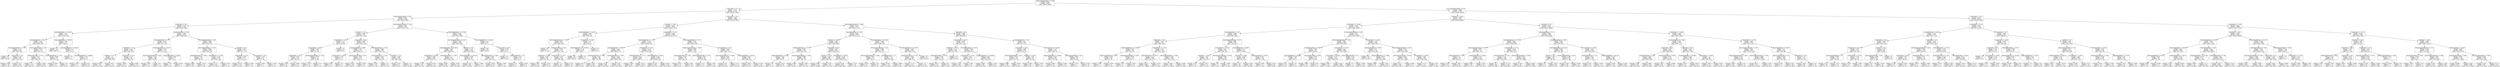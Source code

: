 digraph Tree {
node [shape=box] ;
0 [label="ElectronegativityMean <= 2.036\nentropy = 0.995\nsamples = 99473\nvalue = [45432, 54041]"] ;
1 [label="ColumnMin <= 2.5\nentropy = 0.677\nsamples = 31476\nvalue = [25851, 5625]"] ;
0 -> 1 [labeldistance=2.5, labelangle=45, headlabel="True"] ;
2 [label="ElectronegativityMax <= 5.09\nentropy = 0.924\nsamples = 7008\nvalue = [4628, 2380]"] ;
1 -> 2 ;
3 [label="ColumnMax <= 13.5\nentropy = 0.758\nsamples = 4585\nvalue = [3581, 1004]"] ;
2 -> 3 ;
4 [label="AtomicWeightMax <= 279.021\nentropy = 0.451\nsamples = 1671\nvalue = [1513, 158]"] ;
3 -> 4 ;
5 [label="AtomicWeightMin <= 23.647\nentropy = 0.543\nsamples = 1249\nvalue = [1093, 156]"] ;
4 -> 5 ;
6 [label="ElectronegativityMax <= 1.575\nentropy = 0.713\nsamples = 526\nvalue = [423, 103]"] ;
5 -> 6 ;
7 [label="entropy = 0.0\nsamples = 45\nvalue = [45, 0]"] ;
6 -> 7 ;
8 [label="ColumnMax <= 2.5\nentropy = 0.749\nsamples = 481\nvalue = [378, 103]"] ;
6 -> 8 ;
9 [label="entropy = 0.961\nsamples = 39\nvalue = [15, 24]"] ;
8 -> 9 ;
10 [label="entropy = 0.677\nsamples = 442\nvalue = [363, 79]"] ;
8 -> 10 ;
11 [label="ElectronegativityMin <= 1.56\nentropy = 0.378\nsamples = 723\nvalue = [670, 53]"] ;
5 -> 11 ;
12 [label="AtomicRadiusMax <= 2.175\nentropy = 0.327\nsamples = 702\nvalue = [660, 42]"] ;
11 -> 12 ;
13 [label="entropy = 0.177\nsamples = 376\nvalue = [366, 10]"] ;
12 -> 13 ;
14 [label="entropy = 0.463\nsamples = 326\nvalue = [294, 32]"] ;
12 -> 14 ;
15 [label="AtomicRadiusMean <= 1.973\nentropy = 0.998\nsamples = 21\nvalue = [10, 11]"] ;
11 -> 15 ;
16 [label="entropy = 0.918\nsamples = 15\nvalue = [10, 5]"] ;
15 -> 16 ;
17 [label="entropy = 0.0\nsamples = 6\nvalue = [0, 6]"] ;
15 -> 17 ;
18 [label="AtomicWeightMean <= 138.679\nentropy = 0.043\nsamples = 422\nvalue = [420, 2]"] ;
4 -> 18 ;
19 [label="entropy = 0.0\nsamples = 347\nvalue = [347, 0]"] ;
18 -> 19 ;
20 [label="AtomicWeightMean <= 138.827\nentropy = 0.177\nsamples = 75\nvalue = [73, 2]"] ;
18 -> 20 ;
21 [label="entropy = 0.0\nsamples = 1\nvalue = [0, 1]"] ;
20 -> 21 ;
22 [label="AtomicWeightMean <= 139.826\nentropy = 0.103\nsamples = 74\nvalue = [73, 1]"] ;
20 -> 22 ;
23 [label="entropy = 0.414\nsamples = 12\nvalue = [11, 1]"] ;
22 -> 23 ;
24 [label="entropy = 0.0\nsamples = 62\nvalue = [62, 0]"] ;
22 -> 24 ;
25 [label="AtomicRadiusMin <= 1.425\nentropy = 0.869\nsamples = 2914\nvalue = [2068, 846]"] ;
3 -> 25 ;
26 [label="AtomicRadiusMax <= 4.375\nentropy = 0.979\nsamples = 1316\nvalue = [771, 545]"] ;
25 -> 26 ;
27 [label="ColumnMin <= 1.5\nentropy = 0.95\nsamples = 1205\nvalue = [760, 445]"] ;
26 -> 27 ;
28 [label="RowMax <= 7.0\nentropy = 1.0\nsamples = 610\nvalue = [300, 310]"] ;
27 -> 28 ;
29 [label="entropy = 0.973\nsamples = 432\nvalue = [174, 258]"] ;
28 -> 29 ;
30 [label="entropy = 0.871\nsamples = 178\nvalue = [126, 52]"] ;
28 -> 30 ;
31 [label="ColumnMax <= 14.5\nentropy = 0.773\nsamples = 595\nvalue = [460, 135]"] ;
27 -> 31 ;
32 [label="entropy = 0.468\nsamples = 221\nvalue = [199, 22]"] ;
31 -> 32 ;
33 [label="entropy = 0.884\nsamples = 374\nvalue = [261, 113]"] ;
31 -> 33 ;
34 [label="AtomicWeightMax <= 301.522\nentropy = 0.466\nsamples = 111\nvalue = [11, 100]"] ;
26 -> 34 ;
35 [label="ElectronegativityMean <= 1.397\nentropy = 0.318\nsamples = 104\nvalue = [6, 98]"] ;
34 -> 35 ;
36 [label="entropy = 0.691\nsamples = 27\nvalue = [5, 22]"] ;
35 -> 36 ;
37 [label="entropy = 0.1\nsamples = 77\nvalue = [1, 76]"] ;
35 -> 37 ;
38 [label="AtomicWeightMax <= 416.18\nentropy = 0.863\nsamples = 7\nvalue = [5, 2]"] ;
34 -> 38 ;
39 [label="entropy = 0.0\nsamples = 4\nvalue = [4, 0]"] ;
38 -> 39 ;
40 [label="entropy = 0.918\nsamples = 3\nvalue = [1, 2]"] ;
38 -> 40 ;
41 [label="ElectronegativityMin <= 0.99\nentropy = 0.698\nsamples = 1598\nvalue = [1297, 301]"] ;
25 -> 41 ;
42 [label="ElectronegativityMax <= 2.125\nentropy = 0.856\nsamples = 806\nvalue = [580, 226]"] ;
41 -> 42 ;
43 [label="AtomicRadiusMean <= 1.806\nentropy = 0.972\nsamples = 102\nvalue = [41, 61]"] ;
42 -> 43 ;
44 [label="entropy = 0.996\nsamples = 69\nvalue = [37, 32]"] ;
43 -> 44 ;
45 [label="entropy = 0.533\nsamples = 33\nvalue = [4, 29]"] ;
43 -> 45 ;
46 [label="ColumnMean <= 11.292\nentropy = 0.786\nsamples = 704\nvalue = [539, 165]"] ;
42 -> 46 ;
47 [label="entropy = 0.757\nsamples = 687\nvalue = [537, 150]"] ;
46 -> 47 ;
48 [label="entropy = 0.523\nsamples = 17\nvalue = [2, 15]"] ;
46 -> 48 ;
49 [label="RowMin <= 4.5\nentropy = 0.452\nsamples = 792\nvalue = [717, 75]"] ;
41 -> 49 ;
50 [label="ColumnMean <= 11.0\nentropy = 0.399\nsamples = 771\nvalue = [710, 61]"] ;
49 -> 50 ;
51 [label="entropy = 0.352\nsamples = 753\nvalue = [703, 50]"] ;
50 -> 51 ;
52 [label="entropy = 0.964\nsamples = 18\nvalue = [7, 11]"] ;
50 -> 52 ;
53 [label="ColumnMax <= 14.5\nentropy = 0.918\nsamples = 21\nvalue = [7, 14]"] ;
49 -> 53 ;
54 [label="entropy = 0.863\nsamples = 7\nvalue = [5, 2]"] ;
53 -> 54 ;
55 [label="entropy = 0.592\nsamples = 14\nvalue = [2, 12]"] ;
53 -> 55 ;
56 [label="ElectronegativityMean <= 1.786\nentropy = 0.987\nsamples = 2423\nvalue = [1047, 1376]"] ;
2 -> 56 ;
57 [label="RowMax <= 11.0\nentropy = 0.938\nsamples = 785\nvalue = [507, 278]"] ;
56 -> 57 ;
58 [label="ColumnMean <= 10.3\nentropy = 0.777\nsamples = 109\nvalue = [25, 84]"] ;
57 -> 58 ;
59 [label="ColumnMean <= 8.8\nentropy = 0.654\nsamples = 101\nvalue = [17, 84]"] ;
58 -> 59 ;
60 [label="ColumnMean <= 6.0\nentropy = 0.818\nsamples = 59\nvalue = [15, 44]"] ;
59 -> 60 ;
61 [label="entropy = 0.535\nsamples = 41\nvalue = [5, 36]"] ;
60 -> 61 ;
62 [label="entropy = 0.991\nsamples = 18\nvalue = [10, 8]"] ;
60 -> 62 ;
63 [label="ElectronegativityMean <= 1.783\nentropy = 0.276\nsamples = 42\nvalue = [2, 40]"] ;
59 -> 63 ;
64 [label="entropy = 0.165\nsamples = 41\nvalue = [1, 40]"] ;
63 -> 64 ;
65 [label="entropy = 0.0\nsamples = 1\nvalue = [1, 0]"] ;
63 -> 65 ;
66 [label="entropy = 0.0\nsamples = 8\nvalue = [8, 0]"] ;
58 -> 66 ;
67 [label="ColumnMax <= 44.5\nentropy = 0.865\nsamples = 676\nvalue = [482, 194]"] ;
57 -> 67 ;
68 [label="AtomicWeightMin <= 6.494\nentropy = 0.415\nsamples = 287\nvalue = [263, 24]"] ;
67 -> 68 ;
69 [label="ColumnMean <= 5.087\nentropy = 0.874\nsamples = 17\nvalue = [5, 12]"] ;
68 -> 69 ;
70 [label="entropy = 0.391\nsamples = 13\nvalue = [1, 12]"] ;
69 -> 70 ;
71 [label="entropy = 0.0\nsamples = 4\nvalue = [4, 0]"] ;
69 -> 71 ;
72 [label="ElectronegativityMin <= 1.43\nentropy = 0.262\nsamples = 270\nvalue = [258, 12]"] ;
68 -> 72 ;
73 [label="entropy = 0.142\nsamples = 248\nvalue = [243, 5]"] ;
72 -> 73 ;
74 [label="entropy = 0.902\nsamples = 22\nvalue = [15, 7]"] ;
72 -> 74 ;
75 [label="AtomicRadiusMean <= 1.501\nentropy = 0.989\nsamples = 389\nvalue = [219, 170]"] ;
67 -> 75 ;
76 [label="AtomicRadiusMin <= 2.275\nentropy = 0.684\nsamples = 154\nvalue = [126, 28]"] ;
75 -> 76 ;
77 [label="entropy = 0.503\nsamples = 126\nvalue = [112, 14]"] ;
76 -> 77 ;
78 [label="entropy = 1.0\nsamples = 28\nvalue = [14, 14]"] ;
76 -> 78 ;
79 [label="RowMax <= 17.0\nentropy = 0.968\nsamples = 235\nvalue = [93, 142]"] ;
75 -> 79 ;
80 [label="entropy = 0.561\nsamples = 61\nvalue = [8, 53]"] ;
79 -> 80 ;
81 [label="entropy = 1.0\nsamples = 174\nvalue = [85, 89]"] ;
79 -> 81 ;
82 [label="AtomicWeightMean <= 132.283\nentropy = 0.915\nsamples = 1638\nvalue = [540, 1098]"] ;
56 -> 82 ;
83 [label="ElectronegativityMax <= 10.125\nentropy = 0.892\nsamples = 1579\nvalue = [488, 1091]"] ;
82 -> 83 ;
84 [label="AtomicWeightMax <= 171.995\nentropy = 0.966\nsamples = 831\nvalue = [326, 505]"] ;
83 -> 84 ;
85 [label="ColumnMean <= 9.183\nentropy = 0.894\nsamples = 460\nvalue = [143, 317]"] ;
84 -> 85 ;
86 [label="entropy = 0.726\nsamples = 223\nvalue = [45, 178]"] ;
85 -> 86 ;
87 [label="entropy = 0.978\nsamples = 237\nvalue = [98, 139]"] ;
85 -> 87 ;
88 [label="AtomicRadiusMean <= 1.463\nentropy = 1.0\nsamples = 371\nvalue = [183, 188]"] ;
84 -> 88 ;
89 [label="entropy = 0.949\nsamples = 228\nvalue = [144, 84]"] ;
88 -> 89 ;
90 [label="entropy = 0.845\nsamples = 143\nvalue = [39, 104]"] ;
88 -> 90 ;
91 [label="RowMax <= 21.5\nentropy = 0.754\nsamples = 748\nvalue = [162, 586]"] ;
83 -> 91 ;
92 [label="AtomicWeightMax <= 419.154\nentropy = 0.489\nsamples = 527\nvalue = [56, 471]"] ;
91 -> 92 ;
93 [label="entropy = 0.43\nsamples = 500\nvalue = [44, 456]"] ;
92 -> 93 ;
94 [label="entropy = 0.991\nsamples = 27\nvalue = [12, 15]"] ;
92 -> 94 ;
95 [label="AtomicRadiusMean <= 1.606\nentropy = 0.999\nsamples = 221\nvalue = [106, 115]"] ;
91 -> 95 ;
96 [label="entropy = 0.925\nsamples = 150\nvalue = [99, 51]"] ;
95 -> 96 ;
97 [label="entropy = 0.465\nsamples = 71\nvalue = [7, 64]"] ;
95 -> 97 ;
98 [label="AtomicWeightMin <= 110.263\nentropy = 0.525\nsamples = 59\nvalue = [52, 7]"] ;
82 -> 98 ;
99 [label="entropy = 0.0\nsamples = 39\nvalue = [39, 0]"] ;
98 -> 99 ;
100 [label="ColumnMax <= 46.5\nentropy = 0.934\nsamples = 20\nvalue = [13, 7]"] ;
98 -> 100 ;
101 [label="entropy = 0.0\nsamples = 8\nvalue = [8, 0]"] ;
100 -> 101 ;
102 [label="AtomicRadiusMin <= 1.8\nentropy = 0.98\nsamples = 12\nvalue = [5, 7]"] ;
100 -> 102 ;
103 [label="entropy = 0.0\nsamples = 4\nvalue = [0, 4]"] ;
102 -> 103 ;
104 [label="entropy = 0.954\nsamples = 8\nvalue = [5, 3]"] ;
102 -> 104 ;
105 [label="ColumnMax <= 44.5\nentropy = 0.565\nsamples = 24468\nvalue = [21223, 3245]"] ;
1 -> 105 ;
106 [label="RowMean <= 2.914\nentropy = 0.416\nsamples = 16391\nvalue = [15016, 1375]"] ;
105 -> 106 ;
107 [label="AtomicWeightMin <= 43.301\nentropy = 0.955\nsamples = 426\nvalue = [266, 160]"] ;
106 -> 107 ;
108 [label="ElectronegativityMean <= 1.229\nentropy = 0.99\nsamples = 354\nvalue = [198, 156]"] ;
107 -> 108 ;
109 [label="entropy = 0.0\nsamples = 27\nvalue = [27, 0]"] ;
108 -> 109 ;
110 [label="AtomicRadiusMax <= 3.45\nentropy = 0.998\nsamples = 327\nvalue = [171, 156]"] ;
108 -> 110 ;
111 [label="RowMean <= 2.464\nentropy = 0.844\nsamples = 103\nvalue = [75, 28]"] ;
110 -> 111 ;
112 [label="entropy = 0.99\nsamples = 59\nvalue = [33, 26]"] ;
111 -> 112 ;
113 [label="entropy = 0.267\nsamples = 44\nvalue = [42, 2]"] ;
111 -> 113 ;
114 [label="ColumnMean <= 7.417\nentropy = 0.985\nsamples = 224\nvalue = [96, 128]"] ;
110 -> 114 ;
115 [label="entropy = 1.0\nsamples = 191\nvalue = [94, 97]"] ;
114 -> 115 ;
116 [label="entropy = 0.33\nsamples = 33\nvalue = [2, 31]"] ;
114 -> 116 ;
117 [label="ColumnMean <= 5.983\nentropy = 0.31\nsamples = 72\nvalue = [68, 4]"] ;
107 -> 117 ;
118 [label="AtomicWeightMax <= 1226.323\nentropy = 0.109\nsamples = 69\nvalue = [68, 1]"] ;
117 -> 118 ;
119 [label="entropy = 0.0\nsamples = 68\nvalue = [68, 0]"] ;
118 -> 119 ;
120 [label="entropy = 0.0\nsamples = 1\nvalue = [0, 1]"] ;
118 -> 120 ;
121 [label="entropy = 0.0\nsamples = 3\nvalue = [0, 3]"] ;
117 -> 121 ;
122 [label="ColumnMean <= 11.31\nentropy = 0.388\nsamples = 15965\nvalue = [14750, 1215]"] ;
106 -> 122 ;
123 [label="AtomicRadiusMin <= 1.525\nentropy = 0.347\nsamples = 14706\nvalue = [13749, 957]"] ;
122 -> 123 ;
124 [label="AtomicRadiusMin <= 0.625\nentropy = 0.412\nsamples = 9387\nvalue = [8610, 777]"] ;
123 -> 124 ;
125 [label="AtomicRadiusMean <= 1.325\nentropy = 0.98\nsamples = 139\nvalue = [81, 58]"] ;
124 -> 125 ;
126 [label="entropy = 0.0\nsamples = 35\nvalue = [35, 0]"] ;
125 -> 126 ;
127 [label="entropy = 0.99\nsamples = 104\nvalue = [46, 58]"] ;
125 -> 127 ;
128 [label="AtomicRadiusMean <= 1.602\nentropy = 0.394\nsamples = 9248\nvalue = [8529, 719]"] ;
124 -> 128 ;
129 [label="entropy = 0.358\nsamples = 7862\nvalue = [7328, 534]"] ;
128 -> 129 ;
130 [label="entropy = 0.567\nsamples = 1386\nvalue = [1201, 185]"] ;
128 -> 130 ;
131 [label="ColumnMean <= 4.414\nentropy = 0.213\nsamples = 5319\nvalue = [5139, 180]"] ;
123 -> 131 ;
132 [label="AtomicRadiusMax <= 1.775\nentropy = 0.035\nsamples = 1084\nvalue = [1080, 4]"] ;
131 -> 132 ;
133 [label="entropy = 0.258\nsamples = 69\nvalue = [66, 3]"] ;
132 -> 133 ;
134 [label="entropy = 0.011\nsamples = 1015\nvalue = [1014, 1]"] ;
132 -> 134 ;
135 [label="AtomicWeightMin <= 80.55\nentropy = 0.249\nsamples = 4235\nvalue = [4059, 176]"] ;
131 -> 135 ;
136 [label="entropy = 0.376\nsamples = 1005\nvalue = [932, 73]"] ;
135 -> 136 ;
137 [label="entropy = 0.204\nsamples = 3230\nvalue = [3127, 103]"] ;
135 -> 137 ;
138 [label="ElectronegativityMin <= 1.275\nentropy = 0.732\nsamples = 1259\nvalue = [1001, 258]"] ;
122 -> 138 ;
139 [label="ElectronegativityMean <= 1.829\nentropy = 0.998\nsamples = 162\nvalue = [77, 85]"] ;
138 -> 139 ;
140 [label="AtomicRadiusMean <= 1.579\nentropy = 0.833\nsamples = 72\nvalue = [53, 19]"] ;
139 -> 140 ;
141 [label="entropy = 0.451\nsamples = 53\nvalue = [48, 5]"] ;
140 -> 141 ;
142 [label="entropy = 0.831\nsamples = 19\nvalue = [5, 14]"] ;
140 -> 142 ;
143 [label="ElectronegativityMin <= 1.125\nentropy = 0.837\nsamples = 90\nvalue = [24, 66]"] ;
139 -> 143 ;
144 [label="entropy = 0.75\nsamples = 14\nvalue = [11, 3]"] ;
143 -> 144 ;
145 [label="entropy = 0.66\nsamples = 76\nvalue = [13, 63]"] ;
143 -> 145 ;
146 [label="ColumnMean <= 13.9\nentropy = 0.629\nsamples = 1097\nvalue = [924, 173]"] ;
138 -> 146 ;
147 [label="ElectronegativityMean <= 1.986\nentropy = 0.433\nsamples = 810\nvalue = [738, 72]"] ;
146 -> 147 ;
148 [label="entropy = 0.33\nsamples = 675\nvalue = [634, 41]"] ;
147 -> 148 ;
149 [label="entropy = 0.777\nsamples = 135\nvalue = [104, 31]"] ;
147 -> 149 ;
150 [label="AtomicWeightMin <= 62.747\nentropy = 0.936\nsamples = 287\nvalue = [186, 101]"] ;
146 -> 150 ;
151 [label="entropy = 0.995\nsamples = 105\nvalue = [48, 57]"] ;
150 -> 151 ;
152 [label="entropy = 0.798\nsamples = 182\nvalue = [138, 44]"] ;
150 -> 152 ;
153 [label="ElectronegativityMean <= 1.948\nentropy = 0.781\nsamples = 8077\nvalue = [6207, 1870]"] ;
105 -> 153 ;
154 [label="AtomicRadiusMean <= 1.497\nentropy = 0.696\nsamples = 6614\nvalue = [5373, 1241]"] ;
153 -> 154 ;
155 [label="RowMean <= 2.884\nentropy = 0.565\nsamples = 4938\nvalue = [4282, 656]"] ;
154 -> 155 ;
156 [label="AtomicRadiusMean <= 1.117\nentropy = 0.999\nsamples = 297\nvalue = [153, 144]"] ;
155 -> 156 ;
157 [label="AtomicRadiusMean <= 0.738\nentropy = 0.436\nsamples = 100\nvalue = [91, 9]"] ;
156 -> 157 ;
158 [label="entropy = 0.0\nsamples = 2\nvalue = [0, 2]"] ;
157 -> 158 ;
159 [label="entropy = 0.371\nsamples = 98\nvalue = [91, 7]"] ;
157 -> 159 ;
160 [label="ElectronegativityMean <= 1.708\nentropy = 0.899\nsamples = 197\nvalue = [62, 135]"] ;
156 -> 160 ;
161 [label="entropy = 0.965\nsamples = 64\nvalue = [39, 25]"] ;
160 -> 161 ;
162 [label="entropy = 0.664\nsamples = 133\nvalue = [23, 110]"] ;
160 -> 162 ;
163 [label="ColumnMax <= 48.5\nentropy = 0.501\nsamples = 4641\nvalue = [4129, 512]"] ;
155 -> 163 ;
164 [label="RowMax <= 19.0\nentropy = 0.844\nsamples = 361\nvalue = [263, 98]"] ;
163 -> 164 ;
165 [label="entropy = 0.964\nsamples = 226\nvalue = [138, 88]"] ;
164 -> 165 ;
166 [label="entropy = 0.381\nsamples = 135\nvalue = [125, 10]"] ;
164 -> 166 ;
167 [label="ColumnMean <= 13.845\nentropy = 0.459\nsamples = 4280\nvalue = [3866, 414]"] ;
163 -> 167 ;
168 [label="entropy = 0.446\nsamples = 4257\nvalue = [3861, 396]"] ;
167 -> 168 ;
169 [label="entropy = 0.755\nsamples = 23\nvalue = [5, 18]"] ;
167 -> 169 ;
170 [label="AtomicWeightMax <= 414.349\nentropy = 0.933\nsamples = 1676\nvalue = [1091, 585]"] ;
154 -> 170 ;
171 [label="ElectronegativityMin <= 1.44\nentropy = 0.888\nsamples = 304\nvalue = [93, 211]"] ;
170 -> 171 ;
172 [label="ElectronegativityMean <= 1.895\nentropy = 0.627\nsamples = 51\nvalue = [43, 8]"] ;
171 -> 172 ;
173 [label="entropy = 0.262\nsamples = 45\nvalue = [43, 2]"] ;
172 -> 173 ;
174 [label="entropy = 0.0\nsamples = 6\nvalue = [0, 6]"] ;
172 -> 174 ;
175 [label="AtomicRadiusMin <= 1.7\nentropy = 0.717\nsamples = 253\nvalue = [50, 203]"] ;
171 -> 175 ;
176 [label="entropy = 0.425\nsamples = 173\nvalue = [15, 158]"] ;
175 -> 176 ;
177 [label="entropy = 0.989\nsamples = 80\nvalue = [35, 45]"] ;
175 -> 177 ;
178 [label="AtomicRadiusMax <= 221.025\nentropy = 0.845\nsamples = 1372\nvalue = [998, 374]"] ;
170 -> 178 ;
179 [label="AtomicRadiusMean <= 1.713\nentropy = 0.806\nsamples = 1325\nvalue = [998, 327]"] ;
178 -> 179 ;
180 [label="entropy = 0.722\nsamples = 1111\nvalue = [889, 222]"] ;
179 -> 180 ;
181 [label="entropy = 1.0\nsamples = 214\nvalue = [109, 105]"] ;
179 -> 181 ;
182 [label="entropy = 0.0\nsamples = 47\nvalue = [0, 47]"] ;
178 -> 182 ;
183 [label="ColumnMin <= 8.5\nentropy = 0.986\nsamples = 1463\nvalue = [834, 629]"] ;
153 -> 183 ;
184 [label="ColumnMean <= 8.211\nentropy = 0.998\nsamples = 875\nvalue = [417, 458]"] ;
183 -> 184 ;
185 [label="RowMean <= 4.318\nentropy = 0.715\nsamples = 168\nvalue = [33, 135]"] ;
184 -> 185 ;
186 [label="AtomicRadiusMean <= 1.423\nentropy = 0.555\nsamples = 155\nvalue = [20, 135]"] ;
185 -> 186 ;
187 [label="entropy = 0.677\nsamples = 112\nvalue = [20, 92]"] ;
186 -> 187 ;
188 [label="entropy = 0.0\nsamples = 43\nvalue = [0, 43]"] ;
186 -> 188 ;
189 [label="entropy = 0.0\nsamples = 13\nvalue = [13, 0]"] ;
185 -> 189 ;
190 [label="AtomicRadiusMean <= 1.316\nentropy = 0.995\nsamples = 707\nvalue = [384, 323]"] ;
184 -> 190 ;
191 [label="ColumnMean <= 12.55\nentropy = 0.844\nsamples = 272\nvalue = [198, 74]"] ;
190 -> 191 ;
192 [label="entropy = 0.752\nsamples = 246\nvalue = [193, 53]"] ;
191 -> 192 ;
193 [label="entropy = 0.706\nsamples = 26\nvalue = [5, 21]"] ;
191 -> 193 ;
194 [label="AtomicWeightMax <= 1353.954\nentropy = 0.985\nsamples = 435\nvalue = [186, 249]"] ;
190 -> 194 ;
195 [label="entropy = 0.966\nsamples = 403\nvalue = [158, 245]"] ;
194 -> 195 ;
196 [label="entropy = 0.544\nsamples = 32\nvalue = [28, 4]"] ;
194 -> 196 ;
197 [label="AtomicRadiusMin <= 1.65\nentropy = 0.87\nsamples = 588\nvalue = [417, 171]"] ;
183 -> 197 ;
198 [label="ColumnMax <= 124.0\nentropy = 0.988\nsamples = 223\nvalue = [126, 97]"] ;
197 -> 198 ;
199 [label="ElectronegativityMin <= 2.62\nentropy = 0.931\nsamples = 170\nvalue = [111, 59]"] ;
198 -> 199 ;
200 [label="entropy = 0.869\nsamples = 148\nvalue = [105, 43]"] ;
199 -> 200 ;
201 [label="entropy = 0.845\nsamples = 22\nvalue = [6, 16]"] ;
199 -> 201 ;
202 [label="RowMean <= 4.735\nentropy = 0.86\nsamples = 53\nvalue = [15, 38]"] ;
198 -> 202 ;
203 [label="entropy = 0.629\nsamples = 38\nvalue = [6, 32]"] ;
202 -> 203 ;
204 [label="entropy = 0.971\nsamples = 15\nvalue = [9, 6]"] ;
202 -> 204 ;
205 [label="ColumnMean <= 13.664\nentropy = 0.727\nsamples = 365\nvalue = [291, 74]"] ;
197 -> 205 ;
206 [label="AtomicWeightMean <= 33.858\nentropy = 0.658\nsamples = 341\nvalue = [283, 58]"] ;
205 -> 206 ;
207 [label="entropy = 0.985\nsamples = 28\nvalue = [12, 16]"] ;
206 -> 207 ;
208 [label="entropy = 0.569\nsamples = 313\nvalue = [271, 42]"] ;
206 -> 208 ;
209 [label="ElectronegativityMax <= 8.25\nentropy = 0.918\nsamples = 24\nvalue = [8, 16]"] ;
205 -> 209 ;
210 [label="entropy = 0.722\nsamples = 5\nvalue = [4, 1]"] ;
209 -> 210 ;
211 [label="entropy = 0.742\nsamples = 19\nvalue = [4, 15]"] ;
209 -> 211 ;
212 [label="AtomicRadiusMean <= 0.93\nentropy = 0.866\nsamples = 67997\nvalue = [19581, 48416]"] ;
0 -> 212 [labeldistance=2.5, labelangle=-45, headlabel="False"] ;
213 [label="RowMean <= 2.484\nentropy = 0.677\nsamples = 29624\nvalue = [5288, 24336]"] ;
212 -> 213 ;
214 [label="ColumnMean <= 12.908\nentropy = 0.524\nsamples = 15523\nvalue = [1835, 13688]"] ;
213 -> 214 ;
215 [label="AtomicRadiusMin <= 2.05\nentropy = 0.369\nsamples = 8493\nvalue = [601, 7892]"] ;
214 -> 215 ;
216 [label="ColumnMax <= 14.5\nentropy = 0.332\nsamples = 7531\nvalue = [460, 7071]"] ;
215 -> 216 ;
217 [label="AtomicWeightMean <= 11.399\nentropy = 0.98\nsamples = 60\nvalue = [25, 35]"] ;
216 -> 217 ;
218 [label="ElectronegativityMin <= 1.63\nentropy = 0.353\nsamples = 30\nvalue = [2, 28]"] ;
217 -> 218 ;
219 [label="entropy = 0.918\nsamples = 3\nvalue = [1, 2]"] ;
218 -> 219 ;
220 [label="entropy = 0.229\nsamples = 27\nvalue = [1, 26]"] ;
218 -> 220 ;
221 [label="ElectronegativityMean <= 2.057\nentropy = 0.784\nsamples = 30\nvalue = [23, 7]"] ;
217 -> 221 ;
222 [label="entropy = 0.65\nsamples = 6\nvalue = [1, 5]"] ;
221 -> 222 ;
223 [label="entropy = 0.414\nsamples = 24\nvalue = [22, 2]"] ;
221 -> 223 ;
224 [label="ColumnMean <= 11.797\nentropy = 0.32\nsamples = 7471\nvalue = [435, 7036]"] ;
216 -> 224 ;
225 [label="AtomicRadiusMax <= 18.725\nentropy = 0.273\nsamples = 4949\nvalue = [232, 4717]"] ;
224 -> 225 ;
226 [label="entropy = 0.262\nsamples = 4886\nvalue = [217, 4669]"] ;
225 -> 226 ;
227 [label="entropy = 0.792\nsamples = 63\nvalue = [15, 48]"] ;
225 -> 227 ;
228 [label="ElectronegativityMin <= 1.845\nentropy = 0.404\nsamples = 2522\nvalue = [203, 2319]"] ;
224 -> 228 ;
229 [label="entropy = 0.336\nsamples = 1944\nvalue = [121, 1823]"] ;
228 -> 229 ;
230 [label="entropy = 0.589\nsamples = 578\nvalue = [82, 496]"] ;
228 -> 230 ;
231 [label="ElectronegativityMean <= 2.571\nentropy = 0.601\nsamples = 962\nvalue = [141, 821]"] ;
215 -> 231 ;
232 [label="ColumnMean <= 11.738\nentropy = 0.855\nsamples = 247\nvalue = [69, 178]"] ;
231 -> 232 ;
233 [label="RowMean <= 1.941\nentropy = 0.503\nsamples = 126\nvalue = [14, 112]"] ;
232 -> 233 ;
234 [label="entropy = 0.137\nsamples = 52\nvalue = [1, 51]"] ;
233 -> 234 ;
235 [label="entropy = 0.671\nsamples = 74\nvalue = [13, 61]"] ;
233 -> 235 ;
236 [label="ElectronegativityMean <= 2.375\nentropy = 0.994\nsamples = 121\nvalue = [55, 66]"] ;
232 -> 236 ;
237 [label="entropy = 0.0\nsamples = 4\nvalue = [4, 0]"] ;
236 -> 237 ;
238 [label="entropy = 0.988\nsamples = 117\nvalue = [51, 66]"] ;
236 -> 238 ;
239 [label="AtomicWeightMin <= 34.991\nentropy = 0.471\nsamples = 715\nvalue = [72, 643]"] ;
231 -> 239 ;
240 [label="RowMean <= 1.848\nentropy = 0.403\nsamples = 560\nvalue = [45, 515]"] ;
239 -> 240 ;
241 [label="entropy = 0.0\nsamples = 65\nvalue = [0, 65]"] ;
240 -> 241 ;
242 [label="entropy = 0.439\nsamples = 495\nvalue = [45, 450]"] ;
240 -> 242 ;
243 [label="AtomicRadiusMax <= 16.375\nentropy = 0.667\nsamples = 155\nvalue = [27, 128]"] ;
239 -> 243 ;
244 [label="entropy = 0.949\nsamples = 57\nvalue = [21, 36]"] ;
243 -> 244 ;
245 [label="entropy = 0.332\nsamples = 98\nvalue = [6, 92]"] ;
243 -> 245 ;
246 [label="ElectronegativityMean <= 2.94\nentropy = 0.67\nsamples = 7030\nvalue = [1234, 5796]"] ;
214 -> 246 ;
247 [label="ElectronegativityMean <= 2.526\nentropy = 0.568\nsamples = 4104\nvalue = [550, 3554]"] ;
246 -> 247 ;
248 [label="AtomicRadiusMean <= 0.802\nentropy = 0.989\nsamples = 64\nvalue = [36, 28]"] ;
247 -> 248 ;
249 [label="AtomicWeightMin <= 63.359\nentropy = 0.469\nsamples = 20\nvalue = [18, 2]"] ;
248 -> 249 ;
250 [label="entropy = 0.0\nsamples = 18\nvalue = [18, 0]"] ;
249 -> 250 ;
251 [label="entropy = 0.0\nsamples = 2\nvalue = [0, 2]"] ;
249 -> 251 ;
252 [label="AtomicRadiusMean <= 0.875\nentropy = 0.976\nsamples = 44\nvalue = [18, 26]"] ;
248 -> 252 ;
253 [label="entropy = 0.996\nsamples = 39\nvalue = [18, 21]"] ;
252 -> 253 ;
254 [label="entropy = 0.0\nsamples = 5\nvalue = [0, 5]"] ;
252 -> 254 ;
255 [label="ColumnMean <= 15.292\nentropy = 0.55\nsamples = 4040\nvalue = [514, 3526]"] ;
247 -> 255 ;
256 [label="ColumnMean <= 13.038\nentropy = 0.575\nsamples = 3725\nvalue = [509, 3216]"] ;
255 -> 256 ;
257 [label="entropy = 0.861\nsamples = 257\nvalue = [73, 184]"] ;
256 -> 257 ;
258 [label="entropy = 0.546\nsamples = 3468\nvalue = [436, 3032]"] ;
256 -> 258 ;
259 [label="ElectronegativityMax <= 3.3\nentropy = 0.118\nsamples = 315\nvalue = [5, 310]"] ;
255 -> 259 ;
260 [label="entropy = 0.0\nsamples = 1\nvalue = [1, 0]"] ;
259 -> 260 ;
261 [label="entropy = 0.098\nsamples = 314\nvalue = [4, 310]"] ;
259 -> 261 ;
262 [label="ColumnMean <= 14.449\nentropy = 0.785\nsamples = 2926\nvalue = [684, 2242]"] ;
246 -> 262 ;
263 [label="AtomicRadiusMean <= 0.679\nentropy = 0.62\nsamples = 773\nvalue = [119, 654]"] ;
262 -> 263 ;
264 [label="entropy = 0.0\nsamples = 56\nvalue = [0, 56]"] ;
263 -> 264 ;
265 [label="AtomicWeightMean <= 17.988\nentropy = 0.648\nsamples = 717\nvalue = [119, 598]"] ;
263 -> 265 ;
266 [label="entropy = 0.996\nsamples = 39\nvalue = [18, 21]"] ;
265 -> 266 ;
267 [label="entropy = 0.607\nsamples = 678\nvalue = [101, 577]"] ;
265 -> 267 ;
268 [label="ElectronegativityMean <= 3.242\nentropy = 0.83\nsamples = 2153\nvalue = [565, 1588]"] ;
262 -> 268 ;
269 [label="ElectronegativityMax <= 120.4\nentropy = 0.881\nsamples = 1525\nvalue = [457, 1068]"] ;
268 -> 269 ;
270 [label="entropy = 0.87\nsamples = 1490\nvalue = [433, 1057]"] ;
269 -> 270 ;
271 [label="entropy = 0.898\nsamples = 35\nvalue = [24, 11]"] ;
269 -> 271 ;
272 [label="ColumnMean <= 16.229\nentropy = 0.662\nsamples = 628\nvalue = [108, 520]"] ;
268 -> 272 ;
273 [label="entropy = 0.713\nsamples = 511\nvalue = [100, 411]"] ;
272 -> 273 ;
274 [label="entropy = 0.36\nsamples = 117\nvalue = [8, 109]"] ;
272 -> 274 ;
275 [label="ColumnMin <= 6.5\nentropy = 0.803\nsamples = 14101\nvalue = [3453, 10648]"] ;
213 -> 275 ;
276 [label="AtomicRadiusMax <= 11.1\nentropy = 0.684\nsamples = 7639\nvalue = [1390, 6249]"] ;
275 -> 276 ;
277 [label="AtomicRadiusMax <= 1.875\nentropy = 0.652\nsamples = 6833\nvalue = [1146, 5687]"] ;
276 -> 277 ;
278 [label="ElectronegativityMean <= 2.68\nentropy = 0.859\nsamples = 711\nvalue = [201, 510]"] ;
277 -> 278 ;
279 [label="AtomicRadiusMin <= 0.65\nentropy = 1.0\nsamples = 127\nvalue = [65, 62]"] ;
278 -> 279 ;
280 [label="entropy = 0.837\nsamples = 45\nvalue = [12, 33]"] ;
279 -> 280 ;
281 [label="entropy = 0.937\nsamples = 82\nvalue = [53, 29]"] ;
279 -> 281 ;
282 [label="AtomicWeightMax <= 51.469\nentropy = 0.783\nsamples = 584\nvalue = [136, 448]"] ;
278 -> 282 ;
283 [label="entropy = 0.445\nsamples = 151\nvalue = [14, 137]"] ;
282 -> 283 ;
284 [label="entropy = 0.858\nsamples = 433\nvalue = [122, 311]"] ;
282 -> 284 ;
285 [label="ColumnMean <= 12.78\nentropy = 0.621\nsamples = 6122\nvalue = [945, 5177]"] ;
277 -> 285 ;
286 [label="AtomicRadiusMin <= 1.275\nentropy = 0.724\nsamples = 1658\nvalue = [333, 1325]"] ;
285 -> 286 ;
287 [label="entropy = 0.5\nsamples = 409\nvalue = [45, 364]"] ;
286 -> 287 ;
288 [label="entropy = 0.779\nsamples = 1249\nvalue = [288, 961]"] ;
286 -> 288 ;
289 [label="ElectronegativityMean <= 2.766\nentropy = 0.577\nsamples = 4464\nvalue = [612, 3852]"] ;
285 -> 289 ;
290 [label="entropy = 0.343\nsamples = 595\nvalue = [38, 557]"] ;
289 -> 290 ;
291 [label="entropy = 0.606\nsamples = 3869\nvalue = [574, 3295]"] ;
289 -> 291 ;
292 [label="AtomicRadiusMean <= 0.802\nentropy = 0.885\nsamples = 806\nvalue = [244, 562]"] ;
276 -> 292 ;
293 [label="AtomicWeightMean <= 28.513\nentropy = 0.993\nsamples = 188\nvalue = [85, 103]"] ;
292 -> 293 ;
294 [label="RowMin <= 2.5\nentropy = 0.937\nsamples = 99\nvalue = [64, 35]"] ;
293 -> 294 ;
295 [label="entropy = 0.0\nsamples = 3\nvalue = [0, 3]"] ;
294 -> 295 ;
296 [label="entropy = 0.918\nsamples = 96\nvalue = [64, 32]"] ;
294 -> 296 ;
297 [label="ElectronegativityMean <= 3.04\nentropy = 0.788\nsamples = 89\nvalue = [21, 68]"] ;
293 -> 297 ;
298 [label="entropy = 0.391\nsamples = 39\nvalue = [3, 36]"] ;
297 -> 298 ;
299 [label="entropy = 0.943\nsamples = 50\nvalue = [18, 32]"] ;
297 -> 299 ;
300 [label="ColumnMean <= 12.633\nentropy = 0.823\nsamples = 618\nvalue = [159, 459]"] ;
292 -> 300 ;
301 [label="AtomicRadiusMax <= 11.3\nentropy = 0.974\nsamples = 190\nvalue = [77, 113]"] ;
300 -> 301 ;
302 [label="entropy = 0.65\nsamples = 18\nvalue = [15, 3]"] ;
301 -> 302 ;
303 [label="entropy = 0.943\nsamples = 172\nvalue = [62, 110]"] ;
301 -> 303 ;
304 [label="AtomicWeightMax <= 411.417\nentropy = 0.705\nsamples = 428\nvalue = [82, 346]"] ;
300 -> 304 ;
305 [label="entropy = 0.444\nsamples = 130\nvalue = [12, 118]"] ;
304 -> 305 ;
306 [label="entropy = 0.786\nsamples = 298\nvalue = [70, 228]"] ;
304 -> 306 ;
307 [label="ColumnMean <= 13.618\nentropy = 0.904\nsamples = 6462\nvalue = [2063, 4399]"] ;
275 -> 307 ;
308 [label="AtomicWeightMin <= 57.844\nentropy = 0.981\nsamples = 2018\nvalue = [846, 1172]"] ;
307 -> 308 ;
309 [label="ColumnMin <= 16.5\nentropy = 0.993\nsamples = 893\nvalue = [489, 404]"] ;
308 -> 309 ;
310 [label="AtomicRadiusMax <= 2.95\nentropy = 0.994\nsamples = 669\nvalue = [303, 366]"] ;
309 -> 310 ;
311 [label="entropy = 0.963\nsamples = 341\nvalue = [209, 132]"] ;
310 -> 311 ;
312 [label="entropy = 0.864\nsamples = 328\nvalue = [94, 234]"] ;
310 -> 312 ;
313 [label="AtomicRadiusMean <= 0.878\nentropy = 0.657\nsamples = 224\nvalue = [186, 38]"] ;
309 -> 313 ;
314 [label="entropy = 0.497\nsamples = 202\nvalue = [180, 22]"] ;
313 -> 314 ;
315 [label="entropy = 0.845\nsamples = 22\nvalue = [6, 16]"] ;
313 -> 315 ;
316 [label="ColumnMin <= 20.5\nentropy = 0.901\nsamples = 1125\nvalue = [357, 768]"] ;
308 -> 316 ;
317 [label="AtomicWeightMax <= 102.938\nentropy = 0.803\nsamples = 796\nvalue = [195, 601]"] ;
316 -> 317 ;
318 [label="entropy = 0.187\nsamples = 70\nvalue = [2, 68]"] ;
317 -> 318 ;
319 [label="entropy = 0.835\nsamples = 726\nvalue = [193, 533]"] ;
317 -> 319 ;
320 [label="ColumnMean <= 13.061\nentropy = 1.0\nsamples = 329\nvalue = [162, 167]"] ;
316 -> 320 ;
321 [label="entropy = 0.904\nsamples = 125\nvalue = [40, 85]"] ;
320 -> 321 ;
322 [label="entropy = 0.972\nsamples = 204\nvalue = [122, 82]"] ;
320 -> 322 ;
323 [label="ColumnMean <= 15.738\nentropy = 0.847\nsamples = 4444\nvalue = [1217, 3227]"] ;
307 -> 323 ;
324 [label="ElectronegativityMean <= 2.723\nentropy = 0.875\nsamples = 3912\nvalue = [1153, 2759]"] ;
323 -> 324 ;
325 [label="ElectronegativityMean <= 2.697\nentropy = 0.514\nsamples = 244\nvalue = [28, 216]"] ;
324 -> 325 ;
326 [label="entropy = 0.599\nsamples = 192\nvalue = [28, 164]"] ;
325 -> 326 ;
327 [label="entropy = 0.0\nsamples = 52\nvalue = [0, 52]"] ;
325 -> 327 ;
328 [label="ElectronegativityMean <= 3.155\nentropy = 0.889\nsamples = 3668\nvalue = [1125, 2543]"] ;
324 -> 328 ;
329 [label="entropy = 0.91\nsamples = 3155\nvalue = [1027, 2128]"] ;
328 -> 329 ;
330 [label="entropy = 0.704\nsamples = 513\nvalue = [98, 415]"] ;
328 -> 330 ;
331 [label="AtomicWeightMean <= 49.193\nentropy = 0.53\nsamples = 532\nvalue = [64, 468]"] ;
323 -> 331 ;
332 [label="ElectronegativityMax <= 3.3\nentropy = 0.638\nsamples = 359\nvalue = [58, 301]"] ;
331 -> 332 ;
333 [label="entropy = 0.65\nsamples = 6\nvalue = [5, 1]"] ;
332 -> 333 ;
334 [label="entropy = 0.61\nsamples = 353\nvalue = [53, 300]"] ;
332 -> 334 ;
335 [label="RowMean <= 3.02\nentropy = 0.217\nsamples = 173\nvalue = [6, 167]"] ;
331 -> 335 ;
336 [label="entropy = 0.332\nsamples = 98\nvalue = [6, 92]"] ;
335 -> 336 ;
337 [label="entropy = 0.0\nsamples = 75\nvalue = [0, 75]"] ;
335 -> 337 ;
338 [label="ColumnMax <= 31.0\nentropy = 0.953\nsamples = 38373\nvalue = [14293, 24080]"] ;
212 -> 338 ;
339 [label="ColumnMean <= 11.45\nentropy = 0.954\nsamples = 3474\nvalue = [2173, 1301]"] ;
338 -> 339 ;
340 [label="AtomicRadiusMin <= 0.625\nentropy = 0.723\nsamples = 1847\nvalue = [1477, 370]"] ;
339 -> 340 ;
341 [label="ColumnMax <= 28.5\nentropy = 0.976\nsamples = 305\nvalue = [125, 180]"] ;
340 -> 341 ;
342 [label="ColumnMean <= 9.417\nentropy = 0.993\nsamples = 221\nvalue = [121, 100]"] ;
341 -> 342 ;
343 [label="ElectronegativityMin <= 2.1\nentropy = 0.843\nsamples = 107\nvalue = [29, 78]"] ;
342 -> 343 ;
344 [label="entropy = 0.571\nsamples = 89\nvalue = [12, 77]"] ;
343 -> 344 ;
345 [label="entropy = 0.31\nsamples = 18\nvalue = [17, 1]"] ;
343 -> 345 ;
346 [label="ColumnMean <= 10.125\nentropy = 0.708\nsamples = 114\nvalue = [92, 22]"] ;
342 -> 346 ;
347 [label="entropy = 0.156\nsamples = 44\nvalue = [43, 1]"] ;
346 -> 347 ;
348 [label="entropy = 0.881\nsamples = 70\nvalue = [49, 21]"] ;
346 -> 348 ;
349 [label="RowMax <= 13.5\nentropy = 0.276\nsamples = 84\nvalue = [4, 80]"] ;
341 -> 349 ;
350 [label="ElectronegativityMin <= 2.63\nentropy = 0.096\nsamples = 81\nvalue = [1, 80]"] ;
349 -> 350 ;
351 [label="entropy = 0.0\nsamples = 41\nvalue = [0, 41]"] ;
350 -> 351 ;
352 [label="entropy = 0.169\nsamples = 40\nvalue = [1, 39]"] ;
350 -> 352 ;
353 [label="entropy = 0.0\nsamples = 3\nvalue = [3, 0]"] ;
349 -> 353 ;
354 [label="ColumnMin <= 2.5\nentropy = 0.539\nsamples = 1542\nvalue = [1352, 190]"] ;
340 -> 354 ;
355 [label="ElectronegativityMean <= 2.198\nentropy = 0.984\nsamples = 230\nvalue = [132, 98]"] ;
354 -> 355 ;
356 [label="ColumnMean <= 8.9\nentropy = 0.99\nsamples = 147\nvalue = [65, 82]"] ;
355 -> 356 ;
357 [label="entropy = 0.794\nsamples = 46\nvalue = [35, 11]"] ;
356 -> 357 ;
358 [label="entropy = 0.878\nsamples = 101\nvalue = [30, 71]"] ;
356 -> 358 ;
359 [label="AtomicRadiusMean <= 1.161\nentropy = 0.707\nsamples = 83\nvalue = [67, 16]"] ;
355 -> 359 ;
360 [label="entropy = 0.391\nsamples = 52\nvalue = [48, 4]"] ;
359 -> 360 ;
361 [label="entropy = 0.963\nsamples = 31\nvalue = [19, 12]"] ;
359 -> 361 ;
362 [label="AtomicRadiusMax <= 1.525\nentropy = 0.366\nsamples = 1312\nvalue = [1220, 92]"] ;
354 -> 362 ;
363 [label="AtomicRadiusMax <= 1.325\nentropy = 0.106\nsamples = 286\nvalue = [282, 4]"] ;
362 -> 363 ;
364 [label="entropy = 0.672\nsamples = 17\nvalue = [14, 3]"] ;
363 -> 364 ;
365 [label="entropy = 0.035\nsamples = 269\nvalue = [268, 1]"] ;
363 -> 365 ;
366 [label="AtomicRadiusMax <= 4.025\nentropy = 0.422\nsamples = 1026\nvalue = [938, 88]"] ;
362 -> 366 ;
367 [label="entropy = 0.514\nsamples = 715\nvalue = [633, 82]"] ;
366 -> 367 ;
368 [label="entropy = 0.137\nsamples = 311\nvalue = [305, 6]"] ;
366 -> 368 ;
369 [label="ColumnMax <= 15.5\nentropy = 0.985\nsamples = 1627\nvalue = [696, 931]"] ;
339 -> 369 ;
370 [label="ColumnMean <= 13.833\nentropy = 0.736\nsamples = 256\nvalue = [203, 53]"] ;
369 -> 370 ;
371 [label="ColumnMin <= 6.5\nentropy = 0.234\nsamples = 157\nvalue = [151, 6]"] ;
370 -> 371 ;
372 [label="entropy = 0.0\nsamples = 1\nvalue = [0, 1]"] ;
371 -> 372 ;
373 [label="ColumnMean <= 12.583\nentropy = 0.205\nsamples = 156\nvalue = [151, 5]"] ;
371 -> 373 ;
374 [label="entropy = 0.074\nsamples = 111\nvalue = [110, 1]"] ;
373 -> 374 ;
375 [label="entropy = 0.433\nsamples = 45\nvalue = [41, 4]"] ;
373 -> 375 ;
376 [label="AtomicRadiusMean <= 1.137\nentropy = 0.998\nsamples = 99\nvalue = [52, 47]"] ;
370 -> 376 ;
377 [label="AtomicWeightMax <= 116.764\nentropy = 0.897\nsamples = 67\nvalue = [21, 46]"] ;
376 -> 377 ;
378 [label="entropy = 0.939\nsamples = 59\nvalue = [21, 38]"] ;
377 -> 378 ;
379 [label="entropy = 0.0\nsamples = 8\nvalue = [0, 8]"] ;
377 -> 379 ;
380 [label="AtomicWeightMean <= 74.311\nentropy = 0.201\nsamples = 32\nvalue = [31, 1]"] ;
376 -> 380 ;
381 [label="entropy = 1.0\nsamples = 2\nvalue = [1, 1]"] ;
380 -> 381 ;
382 [label="entropy = 0.0\nsamples = 30\nvalue = [30, 0]"] ;
380 -> 382 ;
383 [label="RowMax <= 6.5\nentropy = 0.942\nsamples = 1371\nvalue = [493, 878]"] ;
369 -> 383 ;
384 [label="ElectronegativityMin <= 1.43\nentropy = 0.87\nsamples = 1112\nvalue = [324, 788]"] ;
383 -> 384 ;
385 [label="AtomicWeightMax <= 139.511\nentropy = 0.526\nsamples = 278\nvalue = [33, 245]"] ;
384 -> 385 ;
386 [label="entropy = 0.297\nsamples = 133\nvalue = [7, 126]"] ;
385 -> 386 ;
387 [label="entropy = 0.679\nsamples = 145\nvalue = [26, 119]"] ;
385 -> 387 ;
388 [label="ColumnMean <= 13.875\nentropy = 0.933\nsamples = 834\nvalue = [291, 543]"] ;
384 -> 388 ;
389 [label="entropy = 0.983\nsamples = 302\nvalue = [174, 128]"] ;
388 -> 389 ;
390 [label="entropy = 0.76\nsamples = 532\nvalue = [117, 415]"] ;
388 -> 390 ;
391 [label="ColumnMean <= 13.875\nentropy = 0.932\nsamples = 259\nvalue = [169, 90]"] ;
383 -> 391 ;
392 [label="ElectronegativityMin <= 1.345\nentropy = 0.789\nsamples = 199\nvalue = [152, 47]"] ;
391 -> 392 ;
393 [label="entropy = 0.852\nsamples = 18\nvalue = [5, 13]"] ;
392 -> 393 ;
394 [label="entropy = 0.697\nsamples = 181\nvalue = [147, 34]"] ;
392 -> 394 ;
395 [label="AtomicWeightMin <= 73.781\nentropy = 0.86\nsamples = 60\nvalue = [17, 43]"] ;
391 -> 395 ;
396 [label="entropy = 0.575\nsamples = 44\nvalue = [6, 38]"] ;
395 -> 396 ;
397 [label="entropy = 0.896\nsamples = 16\nvalue = [11, 5]"] ;
395 -> 397 ;
398 [label="ColumnMean <= 12.65\nentropy = 0.932\nsamples = 34899\nvalue = [12120, 22779]"] ;
338 -> 398 ;
399 [label="RowMean <= 3.013\nentropy = 0.963\nsamples = 24355\nvalue = [9429, 14926]"] ;
398 -> 399 ;
400 [label="AtomicWeightMean <= 20.44\nentropy = 0.893\nsamples = 11371\nvalue = [3525, 7846]"] ;
399 -> 400 ;
401 [label="AtomicWeightMax <= 48.304\nentropy = 0.482\nsamples = 1086\nvalue = [113, 973]"] ;
400 -> 401 ;
402 [label="AtomicWeightMean <= 18.31\nentropy = 0.934\nsamples = 60\nvalue = [21, 39]"] ;
401 -> 402 ;
403 [label="entropy = 0.689\nsamples = 38\nvalue = [7, 31]"] ;
402 -> 403 ;
404 [label="entropy = 0.946\nsamples = 22\nvalue = [14, 8]"] ;
402 -> 404 ;
405 [label="AtomicWeightMax <= 140.77\nentropy = 0.435\nsamples = 1026\nvalue = [92, 934]"] ;
401 -> 405 ;
406 [label="entropy = 0.331\nsamples = 691\nvalue = [42, 649]"] ;
405 -> 406 ;
407 [label="entropy = 0.608\nsamples = 335\nvalue = [50, 285]"] ;
405 -> 407 ;
408 [label="AtomicRadiusMin <= 1.025\nentropy = 0.917\nsamples = 10285\nvalue = [3412, 6873]"] ;
400 -> 408 ;
409 [label="AtomicWeightMax <= 135.158\nentropy = 0.639\nsamples = 771\nvalue = [125, 646]"] ;
408 -> 409 ;
410 [label="entropy = 0.436\nsamples = 323\nvalue = [29, 294]"] ;
409 -> 410 ;
411 [label="entropy = 0.75\nsamples = 448\nvalue = [96, 352]"] ;
409 -> 411 ;
412 [label="AtomicRadiusMean <= 1.08\nentropy = 0.93\nsamples = 9514\nvalue = [3287, 6227]"] ;
408 -> 412 ;
413 [label="entropy = 0.943\nsamples = 8495\nvalue = [3060, 5435]"] ;
412 -> 413 ;
414 [label="entropy = 0.765\nsamples = 1019\nvalue = [227, 792]"] ;
412 -> 414 ;
415 [label="AtomicWeightMean <= 145.272\nentropy = 0.994\nsamples = 12984\nvalue = [5904, 7080]"] ;
399 -> 415 ;
416 [label="AtomicRadiusMean <= 1.382\nentropy = 0.991\nsamples = 12715\nvalue = [5640, 7075]"] ;
415 -> 416 ;
417 [label="ElectronegativityMean <= 2.361\nentropy = 0.999\nsamples = 10847\nvalue = [5246, 5601]"] ;
416 -> 417 ;
418 [label="entropy = 0.979\nsamples = 3804\nvalue = [2226, 1578]"] ;
417 -> 418 ;
419 [label="entropy = 0.985\nsamples = 7043\nvalue = [3020, 4023]"] ;
417 -> 419 ;
420 [label="ColumnMin <= 4.5\nentropy = 0.743\nsamples = 1868\nvalue = [394, 1474]"] ;
416 -> 420 ;
421 [label="entropy = 0.644\nsamples = 1596\nvalue = [262, 1334]"] ;
420 -> 421 ;
422 [label="entropy = 0.999\nsamples = 272\nvalue = [132, 140]"] ;
420 -> 422 ;
423 [label="ElectronegativityMin <= 0.805\nentropy = 0.133\nsamples = 269\nvalue = [264, 5]"] ;
415 -> 423 ;
424 [label="entropy = 0.0\nsamples = 1\nvalue = [0, 1]"] ;
423 -> 424 ;
425 [label="ColumnMean <= 12.263\nentropy = 0.112\nsamples = 268\nvalue = [264, 4]"] ;
423 -> 425 ;
426 [label="entropy = 0.066\nsamples = 256\nvalue = [254, 2]"] ;
425 -> 426 ;
427 [label="entropy = 0.65\nsamples = 12\nvalue = [10, 2]"] ;
425 -> 427 ;
428 [label="ColumnMean <= 12.671\nentropy = 0.819\nsamples = 10544\nvalue = [2691, 7853]"] ;
398 -> 428 ;
429 [label="RowMean <= 4.042\nentropy = 0.383\nsamples = 844\nvalue = [63, 781]"] ;
428 -> 429 ;
430 [label="ColumnMax <= 46.5\nentropy = 0.763\nsamples = 167\nvalue = [37, 130]"] ;
429 -> 430 ;
431 [label="ElectronegativityMin <= 2.03\nentropy = 0.94\nsamples = 28\nvalue = [18, 10]"] ;
430 -> 431 ;
432 [label="entropy = 0.353\nsamples = 15\nvalue = [14, 1]"] ;
431 -> 432 ;
433 [label="entropy = 0.89\nsamples = 13\nvalue = [4, 9]"] ;
431 -> 433 ;
434 [label="ColumnMin <= 8.5\nentropy = 0.576\nsamples = 139\nvalue = [19, 120]"] ;
430 -> 434 ;
435 [label="entropy = 0.391\nsamples = 117\nvalue = [9, 108]"] ;
434 -> 435 ;
436 [label="entropy = 0.994\nsamples = 22\nvalue = [10, 12]"] ;
434 -> 436 ;
437 [label="ColumnMin <= 21.0\nentropy = 0.235\nsamples = 677\nvalue = [26, 651]"] ;
429 -> 437 ;
438 [label="ElectronegativityMean <= 2.207\nentropy = 0.208\nsamples = 672\nvalue = [22, 650]"] ;
437 -> 438 ;
439 [label="entropy = 0.549\nsamples = 63\nvalue = [8, 55]"] ;
438 -> 439 ;
440 [label="entropy = 0.158\nsamples = 609\nvalue = [14, 595]"] ;
438 -> 440 ;
441 [label="ElectronegativityMean <= 2.246\nentropy = 0.722\nsamples = 5\nvalue = [4, 1]"] ;
437 -> 441 ;
442 [label="entropy = 0.918\nsamples = 3\nvalue = [2, 1]"] ;
441 -> 442 ;
443 [label="entropy = 0.0\nsamples = 2\nvalue = [2, 0]"] ;
441 -> 443 ;
444 [label="RowMean <= 2.844\nentropy = 0.843\nsamples = 9700\nvalue = [2628, 7072]"] ;
428 -> 444 ;
445 [label="ElectronegativityMean <= 2.273\nentropy = 0.503\nsamples = 1028\nvalue = [114, 914]"] ;
444 -> 445 ;
446 [label="AtomicRadiusMean <= 1.009\nentropy = 0.998\nsamples = 17\nvalue = [9, 8]"] ;
445 -> 446 ;
447 [label="entropy = 0.961\nsamples = 13\nvalue = [5, 8]"] ;
446 -> 447 ;
448 [label="entropy = 0.0\nsamples = 4\nvalue = [4, 0]"] ;
446 -> 448 ;
449 [label="ElectronegativityMean <= 2.666\nentropy = 0.481\nsamples = 1011\nvalue = [105, 906]"] ;
445 -> 449 ;
450 [label="entropy = 0.326\nsamples = 403\nvalue = [24, 379]"] ;
449 -> 450 ;
451 [label="entropy = 0.566\nsamples = 608\nvalue = [81, 527]"] ;
449 -> 451 ;
452 [label="ColumnMean <= 15.197\nentropy = 0.869\nsamples = 8672\nvalue = [2514, 6158]"] ;
444 -> 452 ;
453 [label="ElectronegativityMin <= 0.965\nentropy = 0.903\nsamples = 7134\nvalue = [2271, 4863]"] ;
452 -> 453 ;
454 [label="entropy = 0.606\nsamples = 1072\nvalue = [159, 913]"] ;
453 -> 454 ;
455 [label="entropy = 0.933\nsamples = 6062\nvalue = [2112, 3950]"] ;
453 -> 455 ;
456 [label="ElectronegativityMean <= 2.847\nentropy = 0.629\nsamples = 1538\nvalue = [243, 1295]"] ;
452 -> 456 ;
457 [label="entropy = 0.502\nsamples = 922\nvalue = [102, 820]"] ;
456 -> 457 ;
458 [label="entropy = 0.776\nsamples = 616\nvalue = [141, 475]"] ;
456 -> 458 ;
}